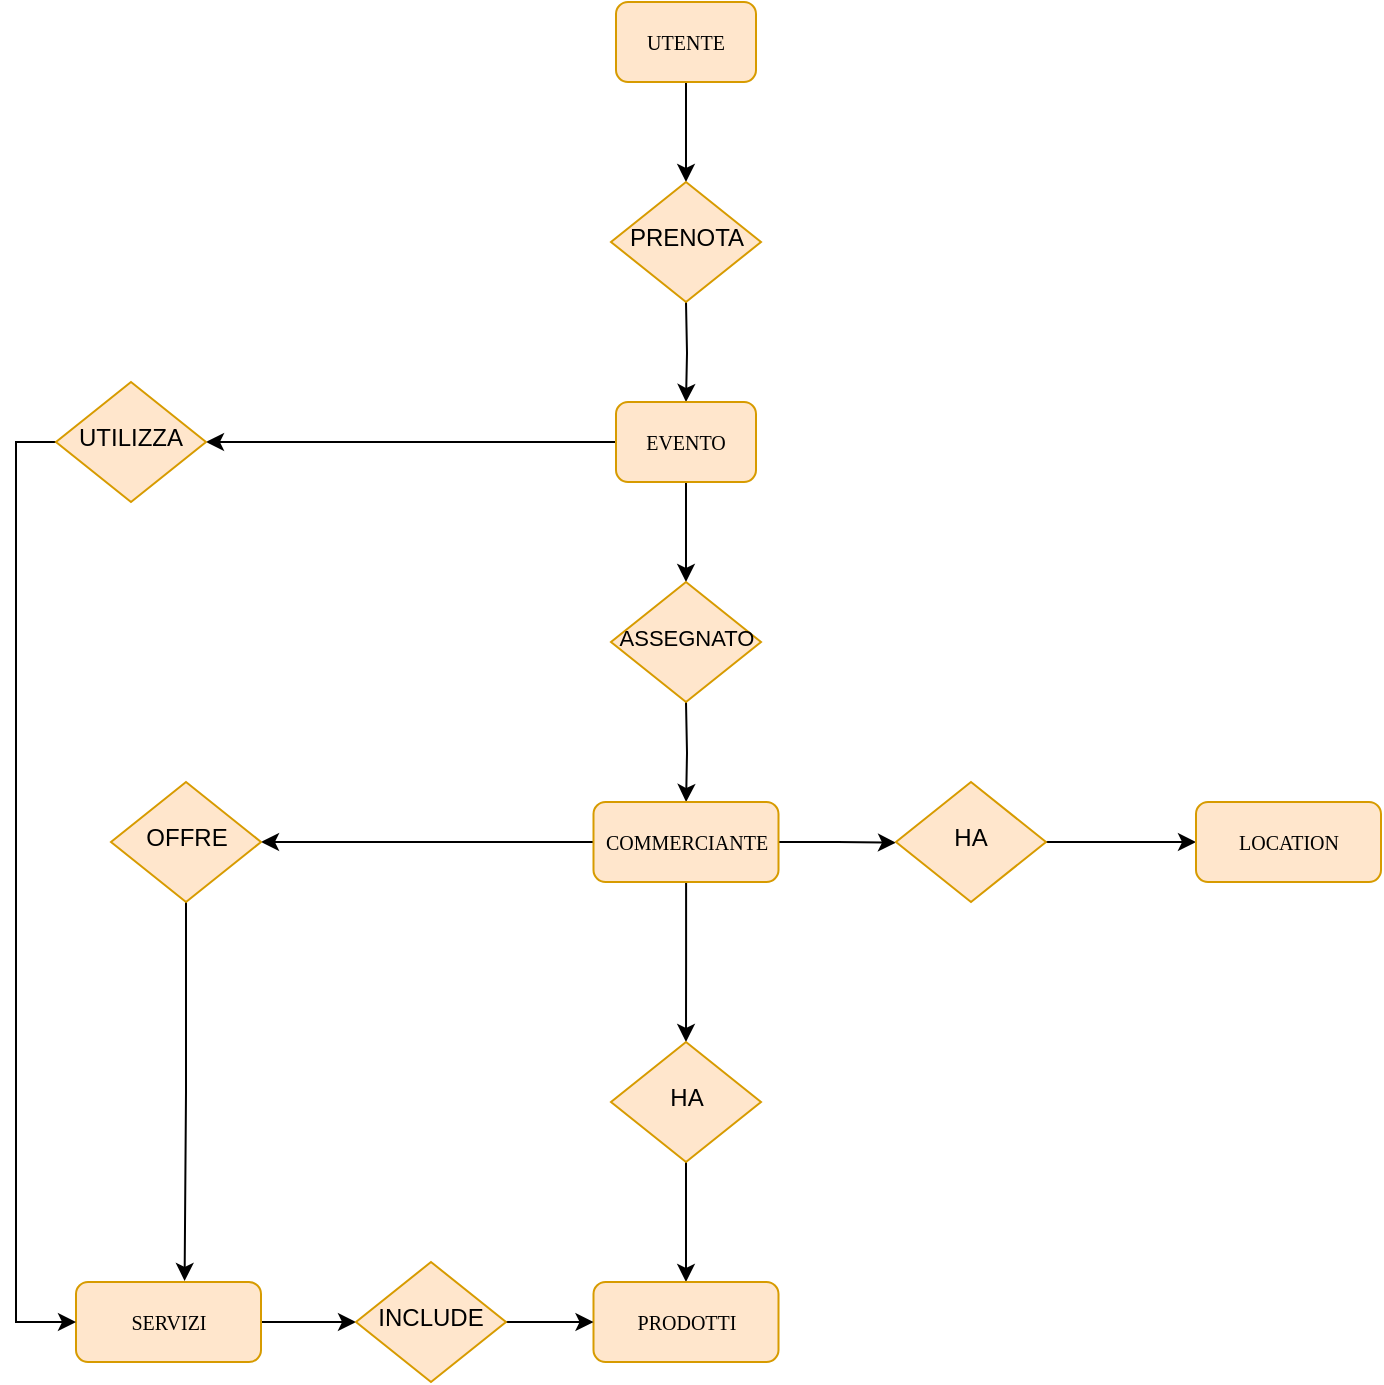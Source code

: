 <mxfile version="14.6.13" type="github">
  <diagram id="C5RBs43oDa-KdzZeNtuy" name="Page-1">
    <mxGraphModel dx="865" dy="483" grid="1" gridSize="10" guides="1" tooltips="1" connect="1" arrows="1" fold="1" page="1" pageScale="1" pageWidth="827" pageHeight="1169" math="0" shadow="0">
      <root>
        <mxCell id="WIyWlLk6GJQsqaUBKTNV-0" />
        <mxCell id="WIyWlLk6GJQsqaUBKTNV-1" parent="WIyWlLk6GJQsqaUBKTNV-0" />
        <mxCell id="ZRJK1ntrQ3j5GG6dS3Tc-2" style="edgeStyle=orthogonalEdgeStyle;rounded=0;orthogonalLoop=1;jettySize=auto;html=1;" edge="1" parent="WIyWlLk6GJQsqaUBKTNV-1" source="WIyWlLk6GJQsqaUBKTNV-3">
          <mxGeometry relative="1" as="geometry">
            <mxPoint x="385" y="90" as="targetPoint" />
          </mxGeometry>
        </mxCell>
        <mxCell id="WIyWlLk6GJQsqaUBKTNV-3" value="&lt;font face=&quot;Comic Sans MS&quot; size=&quot;1&quot;&gt;UTENTE&lt;/font&gt;" style="rounded=1;whiteSpace=wrap;html=1;fontSize=12;glass=0;strokeWidth=1;shadow=0;fillColor=#ffe6cc;strokeColor=#d79b00;" parent="WIyWlLk6GJQsqaUBKTNV-1" vertex="1">
          <mxGeometry x="350" width="70" height="40" as="geometry" />
        </mxCell>
        <mxCell id="ZRJK1ntrQ3j5GG6dS3Tc-4" style="edgeStyle=orthogonalEdgeStyle;rounded=0;orthogonalLoop=1;jettySize=auto;html=1;entryX=0.5;entryY=0;entryDx=0;entryDy=0;" edge="1" parent="WIyWlLk6GJQsqaUBKTNV-1" target="ZRJK1ntrQ3j5GG6dS3Tc-3">
          <mxGeometry relative="1" as="geometry">
            <mxPoint x="385" y="150" as="sourcePoint" />
          </mxGeometry>
        </mxCell>
        <mxCell id="ZRJK1ntrQ3j5GG6dS3Tc-10" value="" style="edgeStyle=orthogonalEdgeStyle;rounded=0;orthogonalLoop=1;jettySize=auto;html=1;" edge="1" parent="WIyWlLk6GJQsqaUBKTNV-1" source="ZRJK1ntrQ3j5GG6dS3Tc-3">
          <mxGeometry relative="1" as="geometry">
            <mxPoint x="385" y="290" as="targetPoint" />
          </mxGeometry>
        </mxCell>
        <mxCell id="ZRJK1ntrQ3j5GG6dS3Tc-47" style="edgeStyle=orthogonalEdgeStyle;rounded=0;orthogonalLoop=1;jettySize=auto;html=1;" edge="1" parent="WIyWlLk6GJQsqaUBKTNV-1" source="ZRJK1ntrQ3j5GG6dS3Tc-3" target="ZRJK1ntrQ3j5GG6dS3Tc-46">
          <mxGeometry relative="1" as="geometry" />
        </mxCell>
        <mxCell id="ZRJK1ntrQ3j5GG6dS3Tc-3" value="&lt;font face=&quot;Comic Sans MS&quot; size=&quot;1&quot;&gt;EVENTO&lt;/font&gt;" style="rounded=1;whiteSpace=wrap;html=1;fontSize=12;glass=0;strokeWidth=1;shadow=0;fillColor=#ffe6cc;strokeColor=#d79b00;" vertex="1" parent="WIyWlLk6GJQsqaUBKTNV-1">
          <mxGeometry x="350" y="200" width="70" height="40" as="geometry" />
        </mxCell>
        <mxCell id="ZRJK1ntrQ3j5GG6dS3Tc-12" style="edgeStyle=orthogonalEdgeStyle;rounded=0;orthogonalLoop=1;jettySize=auto;html=1;" edge="1" parent="WIyWlLk6GJQsqaUBKTNV-1" target="ZRJK1ntrQ3j5GG6dS3Tc-11">
          <mxGeometry relative="1" as="geometry">
            <mxPoint x="385" y="350" as="sourcePoint" />
          </mxGeometry>
        </mxCell>
        <mxCell id="ZRJK1ntrQ3j5GG6dS3Tc-13" style="edgeStyle=orthogonalEdgeStyle;rounded=0;orthogonalLoop=1;jettySize=auto;html=1;exitX=1;exitY=0.5;exitDx=0;exitDy=0;" edge="1" parent="WIyWlLk6GJQsqaUBKTNV-1" source="ZRJK1ntrQ3j5GG6dS3Tc-11">
          <mxGeometry relative="1" as="geometry">
            <mxPoint x="490" y="420.333" as="targetPoint" />
          </mxGeometry>
        </mxCell>
        <mxCell id="ZRJK1ntrQ3j5GG6dS3Tc-33" style="edgeStyle=orthogonalEdgeStyle;rounded=0;orthogonalLoop=1;jettySize=auto;html=1;" edge="1" parent="WIyWlLk6GJQsqaUBKTNV-1" source="ZRJK1ntrQ3j5GG6dS3Tc-11" target="ZRJK1ntrQ3j5GG6dS3Tc-28">
          <mxGeometry relative="1" as="geometry" />
        </mxCell>
        <mxCell id="ZRJK1ntrQ3j5GG6dS3Tc-41" style="edgeStyle=orthogonalEdgeStyle;rounded=0;orthogonalLoop=1;jettySize=auto;html=1;exitX=0;exitY=0.5;exitDx=0;exitDy=0;" edge="1" parent="WIyWlLk6GJQsqaUBKTNV-1" source="ZRJK1ntrQ3j5GG6dS3Tc-11" target="ZRJK1ntrQ3j5GG6dS3Tc-21">
          <mxGeometry relative="1" as="geometry" />
        </mxCell>
        <mxCell id="ZRJK1ntrQ3j5GG6dS3Tc-11" value="&lt;font face=&quot;Comic Sans MS&quot; size=&quot;1&quot;&gt;COMMERCIANTE&lt;/font&gt;" style="rounded=1;whiteSpace=wrap;html=1;fontSize=12;glass=0;strokeWidth=1;shadow=0;fillColor=#ffe6cc;strokeColor=#d79b00;" vertex="1" parent="WIyWlLk6GJQsqaUBKTNV-1">
          <mxGeometry x="338.75" y="400" width="92.5" height="40" as="geometry" />
        </mxCell>
        <mxCell id="ZRJK1ntrQ3j5GG6dS3Tc-17" style="edgeStyle=orthogonalEdgeStyle;rounded=0;orthogonalLoop=1;jettySize=auto;html=1;exitX=1;exitY=0.5;exitDx=0;exitDy=0;entryX=0;entryY=0.5;entryDx=0;entryDy=0;" edge="1" parent="WIyWlLk6GJQsqaUBKTNV-1" source="ZRJK1ntrQ3j5GG6dS3Tc-15" target="ZRJK1ntrQ3j5GG6dS3Tc-16">
          <mxGeometry relative="1" as="geometry" />
        </mxCell>
        <mxCell id="ZRJK1ntrQ3j5GG6dS3Tc-15" value="HA" style="rhombus;whiteSpace=wrap;html=1;shadow=0;fontFamily=Helvetica;fontSize=12;align=center;strokeWidth=1;spacing=6;spacingTop=-4;fillColor=#ffe6cc;strokeColor=#d79b00;" vertex="1" parent="WIyWlLk6GJQsqaUBKTNV-1">
          <mxGeometry x="490" y="390" width="75" height="60" as="geometry" />
        </mxCell>
        <mxCell id="ZRJK1ntrQ3j5GG6dS3Tc-16" value="&lt;font face=&quot;Comic Sans MS&quot; size=&quot;1&quot;&gt;LOCATION&lt;/font&gt;" style="rounded=1;whiteSpace=wrap;html=1;fontSize=12;glass=0;strokeWidth=1;shadow=0;fillColor=#ffe6cc;strokeColor=#d79b00;" vertex="1" parent="WIyWlLk6GJQsqaUBKTNV-1">
          <mxGeometry x="640" y="400" width="92.5" height="40" as="geometry" />
        </mxCell>
        <mxCell id="ZRJK1ntrQ3j5GG6dS3Tc-37" style="edgeStyle=orthogonalEdgeStyle;rounded=0;orthogonalLoop=1;jettySize=auto;html=1;entryX=0.587;entryY=-0.013;entryDx=0;entryDy=0;entryPerimeter=0;" edge="1" parent="WIyWlLk6GJQsqaUBKTNV-1" source="ZRJK1ntrQ3j5GG6dS3Tc-21" target="ZRJK1ntrQ3j5GG6dS3Tc-36">
          <mxGeometry relative="1" as="geometry" />
        </mxCell>
        <mxCell id="ZRJK1ntrQ3j5GG6dS3Tc-21" value="OFFRE" style="rhombus;whiteSpace=wrap;html=1;shadow=0;fontFamily=Helvetica;fontSize=12;align=center;strokeWidth=1;spacing=6;spacingTop=-4;fillColor=#ffe6cc;strokeColor=#d79b00;" vertex="1" parent="WIyWlLk6GJQsqaUBKTNV-1">
          <mxGeometry x="97.5" y="390" width="75" height="60" as="geometry" />
        </mxCell>
        <mxCell id="ZRJK1ntrQ3j5GG6dS3Tc-24" value="&lt;span style=&quot;font-size: 11px&quot;&gt;ASSEGNATO&lt;/span&gt;" style="rhombus;whiteSpace=wrap;html=1;shadow=0;fontFamily=Helvetica;fontSize=12;align=center;strokeWidth=1;spacing=6;spacingTop=-4;fillColor=#ffe6cc;strokeColor=#d79b00;" vertex="1" parent="WIyWlLk6GJQsqaUBKTNV-1">
          <mxGeometry x="347.5" y="290" width="75" height="60" as="geometry" />
        </mxCell>
        <mxCell id="ZRJK1ntrQ3j5GG6dS3Tc-25" value="PRENOTA" style="rhombus;whiteSpace=wrap;html=1;shadow=0;fontFamily=Helvetica;fontSize=12;align=center;strokeWidth=1;spacing=6;spacingTop=-4;fillColor=#ffe6cc;strokeColor=#d79b00;" vertex="1" parent="WIyWlLk6GJQsqaUBKTNV-1">
          <mxGeometry x="347.5" y="90" width="75" height="60" as="geometry" />
        </mxCell>
        <mxCell id="ZRJK1ntrQ3j5GG6dS3Tc-35" style="edgeStyle=orthogonalEdgeStyle;rounded=0;orthogonalLoop=1;jettySize=auto;html=1;exitX=0.5;exitY=1;exitDx=0;exitDy=0;entryX=0.5;entryY=0;entryDx=0;entryDy=0;" edge="1" parent="WIyWlLk6GJQsqaUBKTNV-1" source="ZRJK1ntrQ3j5GG6dS3Tc-28" target="ZRJK1ntrQ3j5GG6dS3Tc-34">
          <mxGeometry relative="1" as="geometry" />
        </mxCell>
        <mxCell id="ZRJK1ntrQ3j5GG6dS3Tc-28" value="HA" style="rhombus;whiteSpace=wrap;html=1;shadow=0;fontFamily=Helvetica;fontSize=12;align=center;strokeWidth=1;spacing=6;spacingTop=-4;fillColor=#ffe6cc;strokeColor=#d79b00;" vertex="1" parent="WIyWlLk6GJQsqaUBKTNV-1">
          <mxGeometry x="347.5" y="520" width="75" height="60" as="geometry" />
        </mxCell>
        <mxCell id="ZRJK1ntrQ3j5GG6dS3Tc-34" value="&lt;font face=&quot;Comic Sans MS&quot; size=&quot;1&quot;&gt;PRODOTTI&lt;/font&gt;" style="rounded=1;whiteSpace=wrap;html=1;fontSize=12;glass=0;strokeWidth=1;shadow=0;fillColor=#ffe6cc;strokeColor=#d79b00;" vertex="1" parent="WIyWlLk6GJQsqaUBKTNV-1">
          <mxGeometry x="338.75" y="640" width="92.5" height="40" as="geometry" />
        </mxCell>
        <mxCell id="ZRJK1ntrQ3j5GG6dS3Tc-44" style="edgeStyle=orthogonalEdgeStyle;rounded=0;orthogonalLoop=1;jettySize=auto;html=1;exitX=1;exitY=0.5;exitDx=0;exitDy=0;entryX=0;entryY=0.5;entryDx=0;entryDy=0;" edge="1" parent="WIyWlLk6GJQsqaUBKTNV-1" source="ZRJK1ntrQ3j5GG6dS3Tc-36" target="ZRJK1ntrQ3j5GG6dS3Tc-42">
          <mxGeometry relative="1" as="geometry" />
        </mxCell>
        <mxCell id="ZRJK1ntrQ3j5GG6dS3Tc-36" value="&lt;font face=&quot;Comic Sans MS&quot; size=&quot;1&quot;&gt;SERVIZI&lt;/font&gt;" style="rounded=1;whiteSpace=wrap;html=1;fontSize=12;glass=0;strokeWidth=1;shadow=0;fillColor=#ffe6cc;strokeColor=#d79b00;" vertex="1" parent="WIyWlLk6GJQsqaUBKTNV-1">
          <mxGeometry x="80" y="640" width="92.5" height="40" as="geometry" />
        </mxCell>
        <mxCell id="ZRJK1ntrQ3j5GG6dS3Tc-43" style="edgeStyle=orthogonalEdgeStyle;rounded=0;orthogonalLoop=1;jettySize=auto;html=1;" edge="1" parent="WIyWlLk6GJQsqaUBKTNV-1" source="ZRJK1ntrQ3j5GG6dS3Tc-42" target="ZRJK1ntrQ3j5GG6dS3Tc-34">
          <mxGeometry relative="1" as="geometry" />
        </mxCell>
        <mxCell id="ZRJK1ntrQ3j5GG6dS3Tc-42" value="INCLUDE" style="rhombus;whiteSpace=wrap;html=1;shadow=0;fontFamily=Helvetica;fontSize=12;align=center;strokeWidth=1;spacing=6;spacingTop=-4;fillColor=#ffe6cc;strokeColor=#d79b00;" vertex="1" parent="WIyWlLk6GJQsqaUBKTNV-1">
          <mxGeometry x="220" y="630" width="75" height="60" as="geometry" />
        </mxCell>
        <mxCell id="ZRJK1ntrQ3j5GG6dS3Tc-48" style="edgeStyle=orthogonalEdgeStyle;rounded=0;orthogonalLoop=1;jettySize=auto;html=1;exitX=0;exitY=0.5;exitDx=0;exitDy=0;entryX=0;entryY=0.5;entryDx=0;entryDy=0;" edge="1" parent="WIyWlLk6GJQsqaUBKTNV-1" source="ZRJK1ntrQ3j5GG6dS3Tc-46" target="ZRJK1ntrQ3j5GG6dS3Tc-36">
          <mxGeometry relative="1" as="geometry" />
        </mxCell>
        <mxCell id="ZRJK1ntrQ3j5GG6dS3Tc-46" value="UTILIZZA" style="rhombus;whiteSpace=wrap;html=1;shadow=0;fontFamily=Helvetica;fontSize=12;align=center;strokeWidth=1;spacing=6;spacingTop=-4;fillColor=#ffe6cc;strokeColor=#d79b00;" vertex="1" parent="WIyWlLk6GJQsqaUBKTNV-1">
          <mxGeometry x="70" y="190" width="75" height="60" as="geometry" />
        </mxCell>
      </root>
    </mxGraphModel>
  </diagram>
</mxfile>

